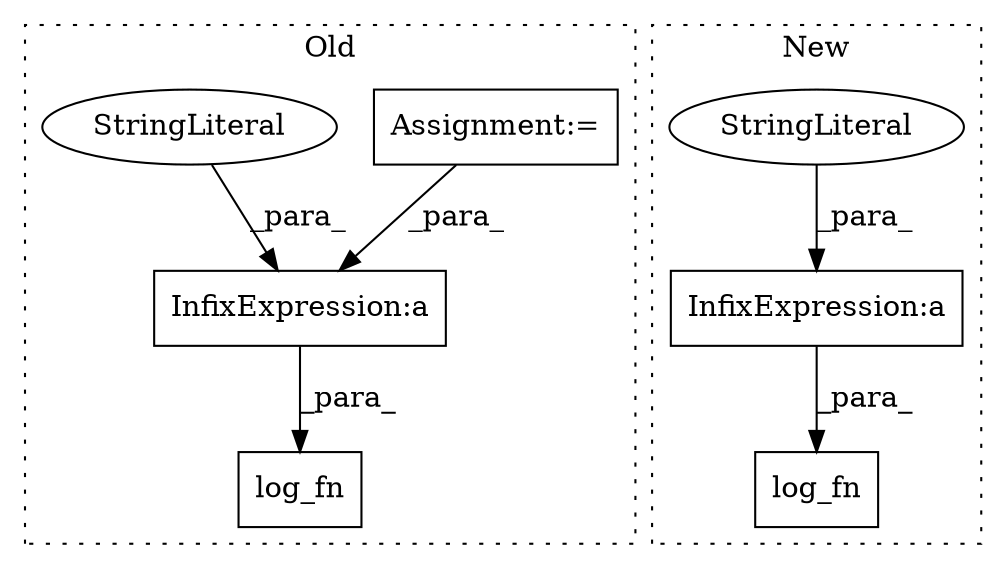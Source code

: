 digraph G {
subgraph cluster0 {
1 [label="log_fn" a="32" s="30793,30837" l="7,1" shape="box"];
5 [label="Assignment:=" a="7" s="30750" l="1" shape="box"];
6 [label="InfixExpression:a" a="27" s="30824" l="3" shape="box"];
7 [label="StringLiteral" a="45" s="30800" l="24" shape="ellipse"];
label = "Old";
style="dotted";
}
subgraph cluster1 {
2 [label="log_fn" a="32" s="30720,30790" l="7,1" shape="box"];
3 [label="InfixExpression:a" a="27" s="30751" l="3" shape="box"];
4 [label="StringLiteral" a="45" s="30727" l="24" shape="ellipse"];
label = "New";
style="dotted";
}
3 -> 2 [label="_para_"];
4 -> 3 [label="_para_"];
5 -> 6 [label="_para_"];
6 -> 1 [label="_para_"];
7 -> 6 [label="_para_"];
}